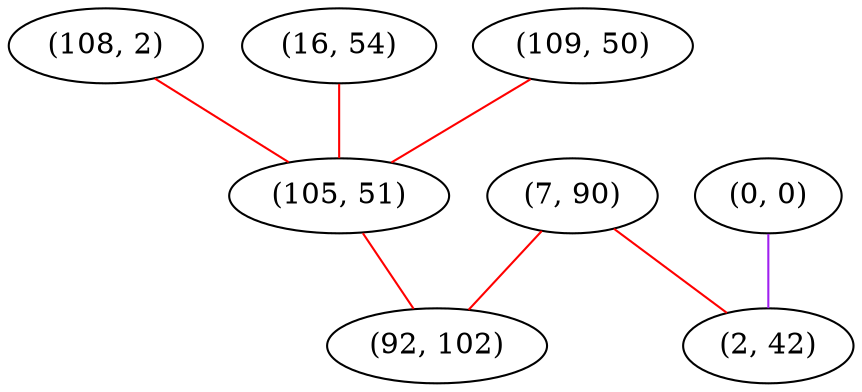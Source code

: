 graph "" {
"(108, 2)";
"(0, 0)";
"(7, 90)";
"(2, 42)";
"(16, 54)";
"(109, 50)";
"(105, 51)";
"(92, 102)";
"(108, 2)" -- "(105, 51)"  [color=red, key=0, weight=1];
"(0, 0)" -- "(2, 42)"  [color=purple, key=0, weight=4];
"(7, 90)" -- "(92, 102)"  [color=red, key=0, weight=1];
"(7, 90)" -- "(2, 42)"  [color=red, key=0, weight=1];
"(16, 54)" -- "(105, 51)"  [color=red, key=0, weight=1];
"(109, 50)" -- "(105, 51)"  [color=red, key=0, weight=1];
"(105, 51)" -- "(92, 102)"  [color=red, key=0, weight=1];
}

